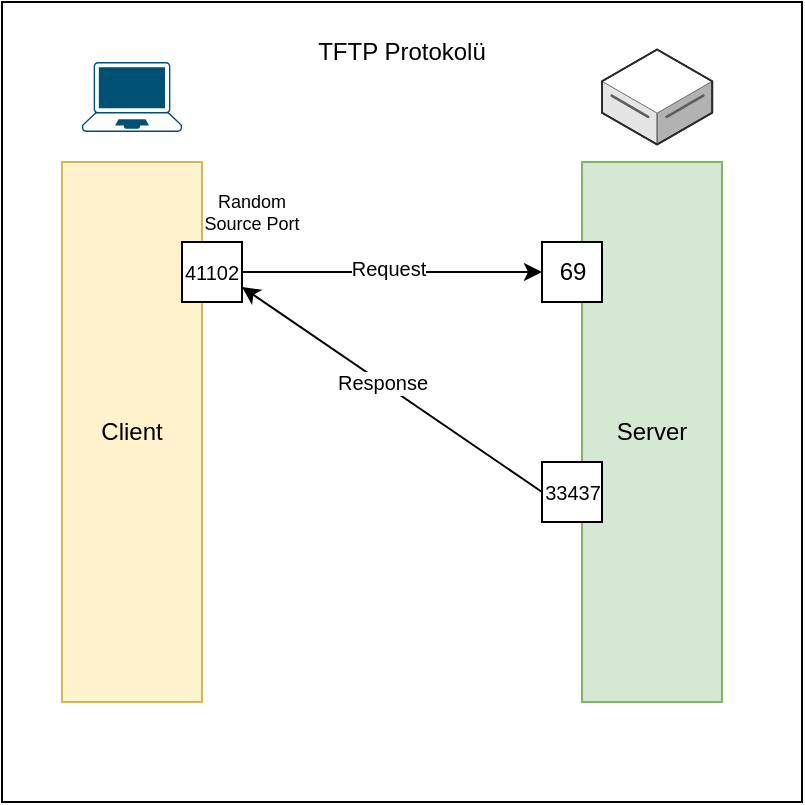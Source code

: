 <mxfile version="20.8.16" type="device" pages="2"><diagram name="TFTP" id="mnj2jqDhZHKDDZI_T_vS"><mxGraphModel dx="2074" dy="834" grid="1" gridSize="10" guides="1" tooltips="1" connect="1" arrows="1" fold="1" page="1" pageScale="1" pageWidth="850" pageHeight="1100" math="0" shadow="0"><root><mxCell id="0"/><mxCell id="1" parent="0"/><mxCell id="7RuBHNA9o416KZpNz5wy-1" value="" style="whiteSpace=wrap;html=1;aspect=fixed;fontSize=12;" vertex="1" parent="1"><mxGeometry x="90" y="200" width="400" height="400" as="geometry"/></mxCell><mxCell id="lUQcM-n9rJKJ4P90-kHO-2" value="Client" style="rounded=0;whiteSpace=wrap;html=1;fillColor=#fff2cc;strokeColor=#d6b656;" vertex="1" parent="1"><mxGeometry x="120" y="280" width="70" height="270" as="geometry"/></mxCell><mxCell id="lUQcM-n9rJKJ4P90-kHO-3" value="Server" style="rounded=0;whiteSpace=wrap;html=1;fillColor=#d5e8d4;strokeColor=#82b366;" vertex="1" parent="1"><mxGeometry x="380" y="280" width="70" height="270" as="geometry"/></mxCell><mxCell id="lUQcM-n9rJKJ4P90-kHO-11" value="Random Source Port" style="text;html=1;strokeColor=none;fillColor=none;align=center;verticalAlign=middle;whiteSpace=wrap;rounded=0;fontSize=9;" vertex="1" parent="1"><mxGeometry x="185" y="290" width="60" height="30" as="geometry"/></mxCell><mxCell id="lUQcM-n9rJKJ4P90-kHO-17" value="41102" style="whiteSpace=wrap;html=1;aspect=fixed;fontSize=10;" vertex="1" parent="1"><mxGeometry x="180" y="320" width="30" height="30" as="geometry"/></mxCell><mxCell id="lUQcM-n9rJKJ4P90-kHO-18" value="69" style="html=1;rounded=0;" vertex="1" parent="1"><mxGeometry x="360" y="320" width="30" height="30" as="geometry"/></mxCell><mxCell id="lUQcM-n9rJKJ4P90-kHO-20" value="" style="endArrow=classic;html=1;rounded=0;fontSize=9;exitX=1;exitY=0.5;exitDx=0;exitDy=0;entryX=0;entryY=0.5;entryDx=0;entryDy=0;" edge="1" parent="1" source="lUQcM-n9rJKJ4P90-kHO-17" target="lUQcM-n9rJKJ4P90-kHO-18"><mxGeometry width="50" height="50" relative="1" as="geometry"><mxPoint x="400" y="440" as="sourcePoint"/><mxPoint x="450" y="390" as="targetPoint"/></mxGeometry></mxCell><mxCell id="lUQcM-n9rJKJ4P90-kHO-24" value="Request" style="edgeLabel;html=1;align=center;verticalAlign=middle;resizable=0;points=[];fontSize=10;" vertex="1" connectable="0" parent="lUQcM-n9rJKJ4P90-kHO-20"><mxGeometry x="-0.032" y="2" relative="1" as="geometry"><mxPoint as="offset"/></mxGeometry></mxCell><mxCell id="lUQcM-n9rJKJ4P90-kHO-21" value="33437" style="html=1;rounded=0;fontSize=10;" vertex="1" parent="1"><mxGeometry x="360" y="430" width="30" height="30" as="geometry"/></mxCell><mxCell id="lUQcM-n9rJKJ4P90-kHO-23" value="" style="endArrow=classic;html=1;rounded=0;fontSize=10;exitX=0;exitY=0.5;exitDx=0;exitDy=0;entryX=1;entryY=0.75;entryDx=0;entryDy=0;" edge="1" parent="1" source="lUQcM-n9rJKJ4P90-kHO-21" target="lUQcM-n9rJKJ4P90-kHO-17"><mxGeometry width="50" height="50" relative="1" as="geometry"><mxPoint x="400" y="440" as="sourcePoint"/><mxPoint x="210" y="360" as="targetPoint"/></mxGeometry></mxCell><mxCell id="lUQcM-n9rJKJ4P90-kHO-25" value="Response" style="edgeLabel;html=1;align=center;verticalAlign=middle;resizable=0;points=[];fontSize=10;" vertex="1" connectable="0" parent="lUQcM-n9rJKJ4P90-kHO-23"><mxGeometry x="-0.221" y="-1" relative="1" as="geometry"><mxPoint x="-22" y="-14" as="offset"/></mxGeometry></mxCell><mxCell id="lUQcM-n9rJKJ4P90-kHO-28" value="" style="points=[[0.13,0.02,0],[0.5,0,0],[0.87,0.02,0],[0.885,0.4,0],[0.985,0.985,0],[0.5,1,0],[0.015,0.985,0],[0.115,0.4,0]];verticalLabelPosition=bottom;sketch=0;html=1;verticalAlign=top;aspect=fixed;align=center;pointerEvents=1;shape=mxgraph.cisco19.laptop;fillColor=#005073;strokeColor=none;fontSize=12;" vertex="1" parent="1"><mxGeometry x="130" y="230" width="50" height="35" as="geometry"/></mxCell><mxCell id="jw67shNbOeWdfN4Vpp4t-1" value="TFTP Protokolü" style="text;html=1;strokeColor=none;fillColor=none;align=center;verticalAlign=middle;whiteSpace=wrap;rounded=0;fontSize=12;" vertex="1" parent="1"><mxGeometry x="230" y="210" width="120" height="30" as="geometry"/></mxCell><mxCell id="zPHWuZ_MLSHenfkt21kX-1" value="" style="verticalLabelPosition=bottom;html=1;verticalAlign=top;strokeWidth=1;align=center;outlineConnect=0;dashed=0;outlineConnect=0;shape=mxgraph.aws3d.dataServer;strokeColor=#5E5E5E;aspect=fixed;fontSize=12;" vertex="1" parent="1"><mxGeometry x="390" y="223.75" width="55.12" height="47.5" as="geometry"/></mxCell></root></mxGraphModel></diagram><diagram name="Traditional Protocol" id="Tt3zOh0w_F9bqHQuMCy-"><mxGraphModel dx="2074" dy="834" grid="1" gridSize="10" guides="1" tooltips="1" connect="1" arrows="1" fold="1" page="1" pageScale="1" pageWidth="850" pageHeight="1100" math="0" shadow="0"><root><mxCell id="0vzritbh4sku7GosnB2F-0"/><mxCell id="0vzritbh4sku7GosnB2F-1" parent="0vzritbh4sku7GosnB2F-0"/><mxCell id="pPlGIS0tXErMUh7WM9cj-2" value="" style="whiteSpace=wrap;html=1;aspect=fixed;fontSize=12;" vertex="1" parent="0vzritbh4sku7GosnB2F-1"><mxGeometry x="90" y="200" width="400" height="400" as="geometry"/></mxCell><mxCell id="0vzritbh4sku7GosnB2F-2" value="Client" style="rounded=0;whiteSpace=wrap;html=1;fillColor=#fff2cc;strokeColor=#d6b656;" vertex="1" parent="0vzritbh4sku7GosnB2F-1"><mxGeometry x="120" y="280" width="70" height="270" as="geometry"/></mxCell><mxCell id="0vzritbh4sku7GosnB2F-3" value="Server" style="rounded=0;whiteSpace=wrap;html=1;fillColor=#d5e8d4;strokeColor=#82b366;" vertex="1" parent="0vzritbh4sku7GosnB2F-1"><mxGeometry x="380" y="280" width="70" height="270" as="geometry"/></mxCell><mxCell id="0vzritbh4sku7GosnB2F-5" value="Random Source Port" style="text;html=1;strokeColor=none;fillColor=none;align=center;verticalAlign=middle;whiteSpace=wrap;rounded=0;fontSize=9;" vertex="1" parent="0vzritbh4sku7GosnB2F-1"><mxGeometry x="165" y="320" width="60" height="30" as="geometry"/></mxCell><mxCell id="0vzritbh4sku7GosnB2F-6" value="41102" style="whiteSpace=wrap;html=1;aspect=fixed;fontSize=10;" vertex="1" parent="0vzritbh4sku7GosnB2F-1"><mxGeometry x="180" y="350" width="30" height="30" as="geometry"/></mxCell><mxCell id="0vzritbh4sku7GosnB2F-7" value="69" style="html=1;rounded=0;" vertex="1" parent="0vzritbh4sku7GosnB2F-1"><mxGeometry x="360" y="350" width="30" height="30" as="geometry"/></mxCell><mxCell id="0vzritbh4sku7GosnB2F-8" value="" style="endArrow=classic;html=1;rounded=0;fontSize=9;exitX=1;exitY=0.25;exitDx=0;exitDy=0;entryX=0;entryY=0.25;entryDx=0;entryDy=0;" edge="1" parent="0vzritbh4sku7GosnB2F-1" source="0vzritbh4sku7GosnB2F-6" target="0vzritbh4sku7GosnB2F-7"><mxGeometry width="50" height="50" relative="1" as="geometry"><mxPoint x="400" y="440" as="sourcePoint"/><mxPoint x="450" y="390" as="targetPoint"/></mxGeometry></mxCell><mxCell id="0vzritbh4sku7GosnB2F-9" value="Request" style="edgeLabel;html=1;align=center;verticalAlign=middle;resizable=0;points=[];fontSize=10;" vertex="1" connectable="0" parent="0vzritbh4sku7GosnB2F-8"><mxGeometry x="-0.032" y="2" relative="1" as="geometry"><mxPoint as="offset"/></mxGeometry></mxCell><mxCell id="0vzritbh4sku7GosnB2F-11" value="" style="endArrow=classic;html=1;rounded=0;fontSize=10;exitX=0;exitY=0.75;exitDx=0;exitDy=0;entryX=1;entryY=0.75;entryDx=0;entryDy=0;" edge="1" parent="0vzritbh4sku7GosnB2F-1" source="0vzritbh4sku7GosnB2F-7" target="0vzritbh4sku7GosnB2F-6"><mxGeometry width="50" height="50" relative="1" as="geometry"><mxPoint x="400" y="440" as="sourcePoint"/><mxPoint x="210" y="360" as="targetPoint"/></mxGeometry></mxCell><mxCell id="0vzritbh4sku7GosnB2F-12" value="Response" style="edgeLabel;html=1;align=center;verticalAlign=middle;resizable=0;points=[];fontSize=10;" vertex="1" connectable="0" parent="0vzritbh4sku7GosnB2F-11"><mxGeometry x="-0.221" y="-1" relative="1" as="geometry"><mxPoint x="-22" y="11" as="offset"/></mxGeometry></mxCell><mxCell id="0vzritbh4sku7GosnB2F-13" value="" style="points=[[0.13,0.02,0],[0.5,0,0],[0.87,0.02,0],[0.885,0.4,0],[0.985,0.985,0],[0.5,1,0],[0.015,0.985,0],[0.115,0.4,0]];verticalLabelPosition=bottom;sketch=0;html=1;verticalAlign=top;aspect=fixed;align=center;pointerEvents=1;shape=mxgraph.cisco19.laptop;fillColor=#005073;strokeColor=none;fontSize=12;" vertex="1" parent="0vzritbh4sku7GosnB2F-1"><mxGeometry x="130" y="230" width="50" height="35" as="geometry"/></mxCell><mxCell id="Smk9WLZ4780eP8r_4-rL-0" value="Geleneksel Protokol" style="text;html=1;strokeColor=none;fillColor=none;align=center;verticalAlign=middle;whiteSpace=wrap;rounded=0;fontSize=12;" vertex="1" parent="0vzritbh4sku7GosnB2F-1"><mxGeometry x="230" y="210" width="120" height="30" as="geometry"/></mxCell><mxCell id="_zny1Oj0hiP7tfB5aGDH-1" value="" style="verticalLabelPosition=bottom;html=1;verticalAlign=top;strokeWidth=1;align=center;outlineConnect=0;dashed=0;outlineConnect=0;shape=mxgraph.aws3d.dataServer;strokeColor=#5E5E5E;aspect=fixed;fontSize=12;" vertex="1" parent="0vzritbh4sku7GosnB2F-1"><mxGeometry x="390" y="223.75" width="55.12" height="47.5" as="geometry"/></mxCell></root></mxGraphModel></diagram></mxfile>